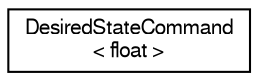 digraph "Graphical Class Hierarchy"
{
  edge [fontname="FreeSans",fontsize="10",labelfontname="FreeSans",labelfontsize="10"];
  node [fontname="FreeSans",fontsize="10",shape=record];
  rankdir="LR";
  Node1 [label="DesiredStateCommand\l\< float \>",height=0.2,width=0.4,color="black", fillcolor="white", style="filled",URL="$d0/d27/class_desired_state_command.html"];
}
